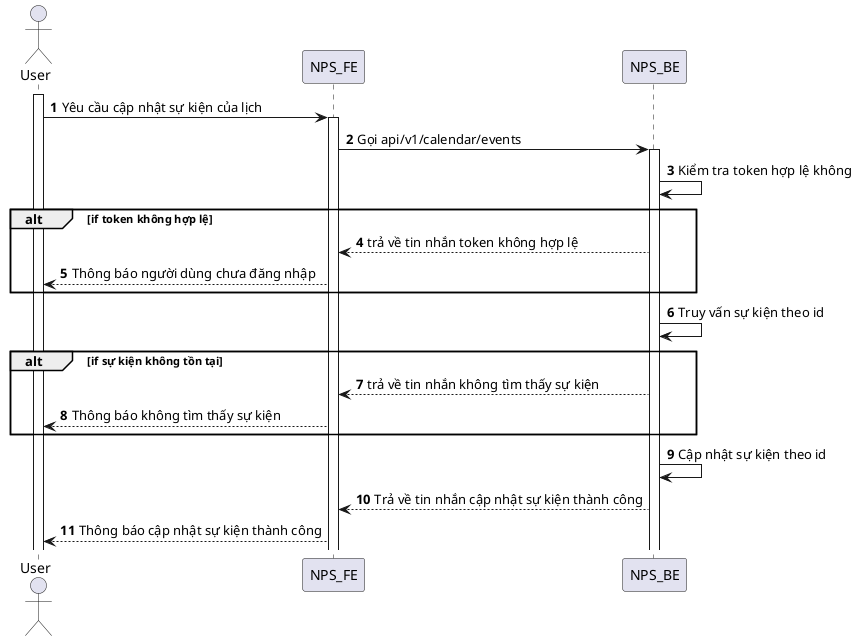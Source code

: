 @startuml
autonumber
actor User
activate User
User -> NPS_FE: Yêu cầu cập nhật sự kiện của lịch
activate NPS_FE
NPS_FE -> NPS_BE: Gọi api/v1/calendar/events
activate NPS_BE
NPS_BE -> NPS_BE: Kiểm tra token hợp lệ không
alt if token không hợp lệ
NPS_BE --> NPS_FE: trả về tin nhắn token không hợp lệ
NPS_FE --> User: Thông báo người dùng chưa đăng nhập
end
NPS_BE -> NPS_BE: Truy vấn sự kiện theo id
alt if sự kiện không tồn tại
NPS_BE --> NPS_FE: trả về tin nhắn không tìm thấy sự kiện
NPS_FE --> User: Thông báo không tìm thấy sự kiện
end
NPS_BE -> NPS_BE: Cập nhật sự kiện theo id
NPS_BE --> NPS_FE: Trả về tin nhắn cập nhật sự kiện thành công
NPS_FE --> User: Thông báo cập nhật sự kiện thành công
@enduml